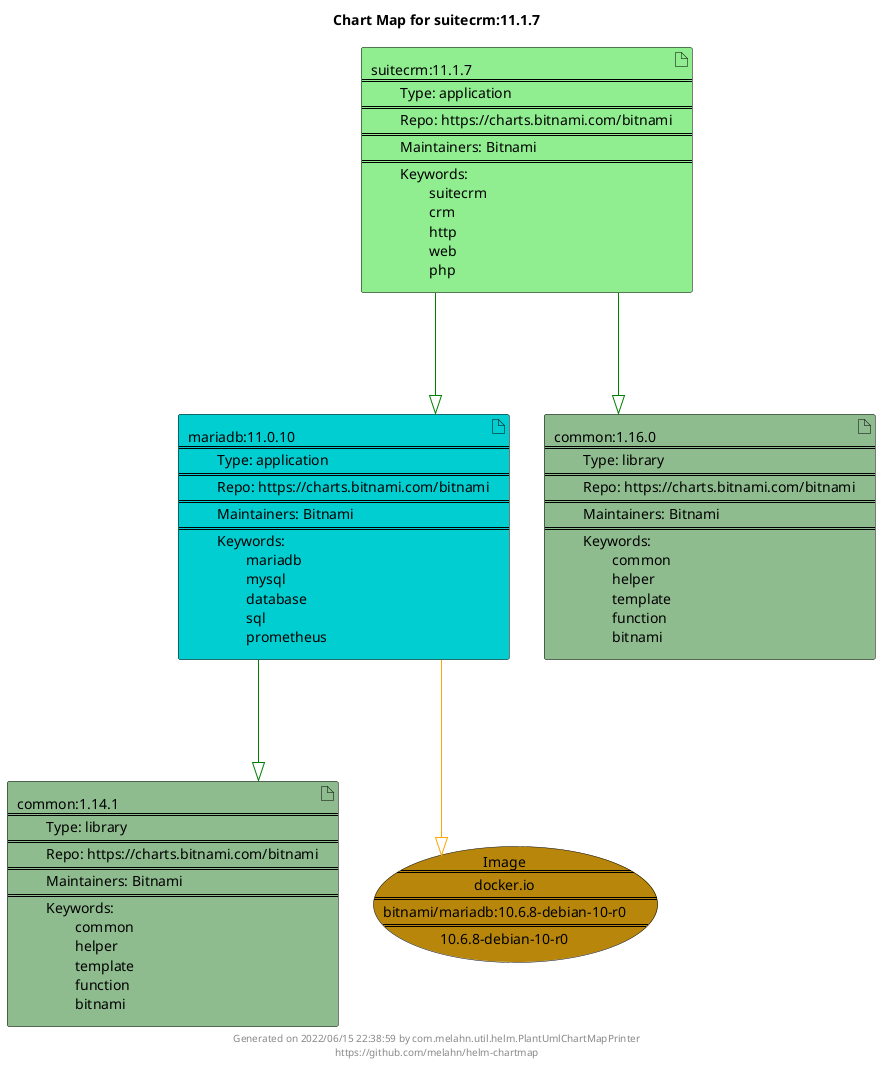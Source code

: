 @startuml
skinparam linetype ortho
skinparam backgroundColor white
skinparam usecaseBorderColor black
skinparam usecaseArrowColor LightSlateGray
skinparam artifactBorderColor black
skinparam artifactArrowColor LightSlateGray

title Chart Map for suitecrm:11.1.7

'There are 4 referenced Helm Charts
artifact "mariadb:11.0.10\n====\n\tType: application\n====\n\tRepo: https://charts.bitnami.com/bitnami\n====\n\tMaintainers: Bitnami\n====\n\tKeywords: \n\t\tmariadb\n\t\tmysql\n\t\tdatabase\n\t\tsql\n\t\tprometheus" as mariadb_11_0_10 #DarkTurquoise
artifact "common:1.16.0\n====\n\tType: library\n====\n\tRepo: https://charts.bitnami.com/bitnami\n====\n\tMaintainers: Bitnami\n====\n\tKeywords: \n\t\tcommon\n\t\thelper\n\t\ttemplate\n\t\tfunction\n\t\tbitnami" as common_1_16_0 #DarkSeaGreen
artifact "common:1.14.1\n====\n\tType: library\n====\n\tRepo: https://charts.bitnami.com/bitnami\n====\n\tMaintainers: Bitnami\n====\n\tKeywords: \n\t\tcommon\n\t\thelper\n\t\ttemplate\n\t\tfunction\n\t\tbitnami" as common_1_14_1 #DarkSeaGreen
artifact "suitecrm:11.1.7\n====\n\tType: application\n====\n\tRepo: https://charts.bitnami.com/bitnami\n====\n\tMaintainers: Bitnami\n====\n\tKeywords: \n\t\tsuitecrm\n\t\tcrm\n\t\thttp\n\t\tweb\n\t\tphp" as suitecrm_11_1_7 #LightGreen

'There is one referenced Docker Image
usecase "Image\n====\ndocker.io\n====\nbitnami/mariadb:10.6.8-debian-10-r0\n====\n10.6.8-debian-10-r0" as docker_io_bitnami_mariadb_10_6_8_debian_10_r0 #DarkGoldenRod

'Chart Dependencies
suitecrm_11_1_7--[#green]-|>mariadb_11_0_10
mariadb_11_0_10--[#green]-|>common_1_14_1
suitecrm_11_1_7--[#green]-|>common_1_16_0
mariadb_11_0_10--[#orange]-|>docker_io_bitnami_mariadb_10_6_8_debian_10_r0

center footer Generated on 2022/06/15 22:38:59 by com.melahn.util.helm.PlantUmlChartMapPrinter\nhttps://github.com/melahn/helm-chartmap
@enduml
